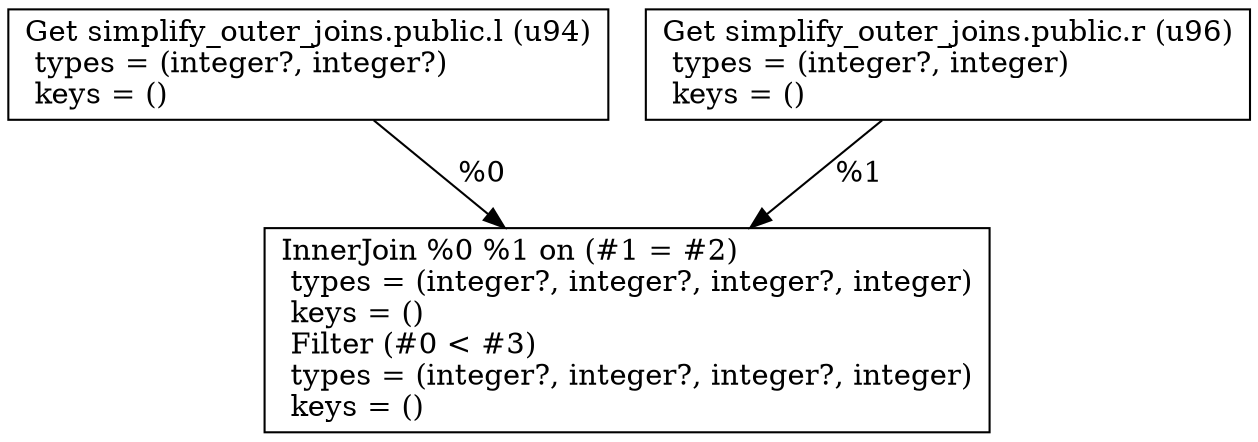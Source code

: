 digraph G {
    node0 [shape = record, label=" Get simplify_outer_joins.public.l (u94)\l  types = (integer?, integer?)\l  keys = ()\l"]
    node1 [shape = record, label=" Get simplify_outer_joins.public.r (u96)\l  types = (integer?, integer)\l  keys = ()\l"]
    node2 [shape = record, label=" InnerJoin %0 %1 on (#1 = #2)\l  types = (integer?, integer?, integer?, integer)\l  keys = ()\l Filter (#0 \< #3)\l  types = (integer?, integer?, integer?, integer)\l  keys = ()\l"]
    node0 -> node2 [label = "%0\l"]
    node1 -> node2 [label = "%1\l"]
}
